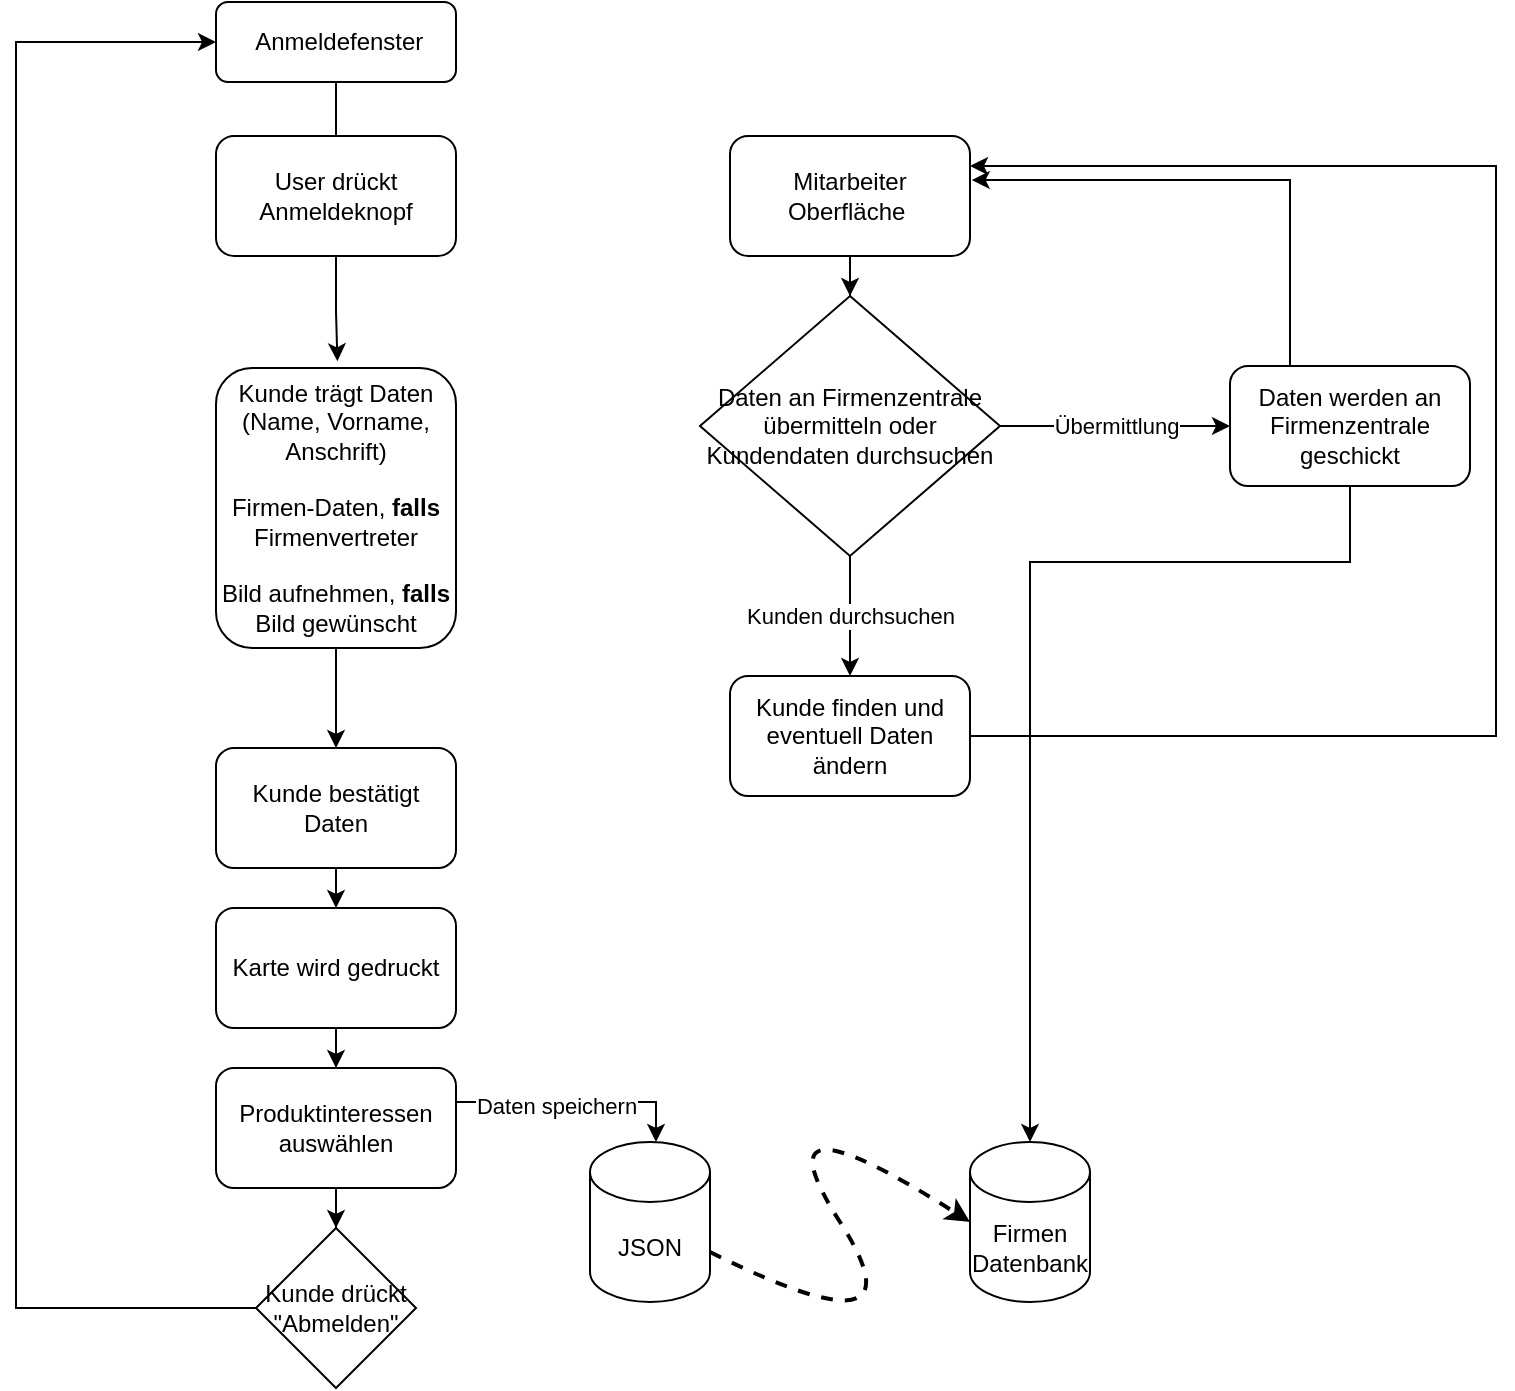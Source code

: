 <mxfile version="20.6.0" type="device"><diagram id="C5RBs43oDa-KdzZeNtuy" name="Page-1"><mxGraphModel dx="981" dy="520" grid="1" gridSize="10" guides="1" tooltips="1" connect="1" arrows="1" fold="1" page="1" pageScale="1" pageWidth="827" pageHeight="1169" math="0" shadow="0"><root><mxCell id="WIyWlLk6GJQsqaUBKTNV-0"/><mxCell id="WIyWlLk6GJQsqaUBKTNV-1" parent="WIyWlLk6GJQsqaUBKTNV-0"/><mxCell id="ErCS6L06Oy76U6PONyJt-30" style="edgeStyle=orthogonalEdgeStyle;rounded=0;orthogonalLoop=1;jettySize=auto;html=1;entryX=0.5;entryY=0;entryDx=0;entryDy=0;" parent="WIyWlLk6GJQsqaUBKTNV-1" source="WIyWlLk6GJQsqaUBKTNV-3" edge="1"><mxGeometry relative="1" as="geometry"><mxPoint x="220" y="200" as="targetPoint"/></mxGeometry></mxCell><mxCell id="WIyWlLk6GJQsqaUBKTNV-3" value="&amp;nbsp;Anmeldefenster" style="rounded=1;whiteSpace=wrap;html=1;fontSize=12;glass=0;strokeWidth=1;shadow=0;" parent="WIyWlLk6GJQsqaUBKTNV-1" vertex="1"><mxGeometry x="160" y="80" width="120" height="40" as="geometry"/></mxCell><mxCell id="uKR2MQcL0CSReXw3IaBT-3" style="edgeStyle=orthogonalEdgeStyle;rounded=0;orthogonalLoop=1;jettySize=auto;html=1;entryX=0.5;entryY=0;entryDx=0;entryDy=0;" parent="WIyWlLk6GJQsqaUBKTNV-1" source="ErCS6L06Oy76U6PONyJt-3" target="uKR2MQcL0CSReXw3IaBT-1" edge="1"><mxGeometry relative="1" as="geometry"/></mxCell><mxCell id="ErCS6L06Oy76U6PONyJt-3" value="Kunde trägt Daten (Name, Vorname, Anschrift)&lt;br&gt;&lt;br&gt;Firmen-Daten, &lt;b&gt;falls &lt;/b&gt;Firmenvertreter&lt;br&gt;&lt;br&gt;Bild aufnehmen, &lt;b&gt;falls&lt;/b&gt; Bild gewünscht" style="rounded=1;whiteSpace=wrap;html=1;" parent="WIyWlLk6GJQsqaUBKTNV-1" vertex="1"><mxGeometry x="160" y="263" width="120" height="140" as="geometry"/></mxCell><mxCell id="ErCS6L06Oy76U6PONyJt-39" style="edgeStyle=orthogonalEdgeStyle;rounded=0;orthogonalLoop=1;jettySize=auto;html=1;entryX=0.5;entryY=0;entryDx=0;entryDy=0;" parent="WIyWlLk6GJQsqaUBKTNV-1" source="ErCS6L06Oy76U6PONyJt-32" target="ErCS6L06Oy76U6PONyJt-35" edge="1"><mxGeometry relative="1" as="geometry"/></mxCell><mxCell id="ErCS6L06Oy76U6PONyJt-32" value="Karte wird gedruckt" style="rounded=1;whiteSpace=wrap;html=1;" parent="WIyWlLk6GJQsqaUBKTNV-1" vertex="1"><mxGeometry x="160" y="533" width="120" height="60" as="geometry"/></mxCell><mxCell id="ErCS6L06Oy76U6PONyJt-41" style="edgeStyle=orthogonalEdgeStyle;rounded=0;orthogonalLoop=1;jettySize=auto;html=1;" parent="WIyWlLk6GJQsqaUBKTNV-1" source="ErCS6L06Oy76U6PONyJt-35" target="ErCS6L06Oy76U6PONyJt-40" edge="1"><mxGeometry relative="1" as="geometry"/></mxCell><mxCell id="ErCS6L06Oy76U6PONyJt-61" style="edgeStyle=orthogonalEdgeStyle;rounded=0;orthogonalLoop=1;jettySize=auto;html=1;exitX=1;exitY=0.5;exitDx=0;exitDy=0;" parent="WIyWlLk6GJQsqaUBKTNV-1" source="ErCS6L06Oy76U6PONyJt-35" target="ErCS6L06Oy76U6PONyJt-58" edge="1"><mxGeometry relative="1" as="geometry"><Array as="points"><mxPoint x="280" y="630"/><mxPoint x="380" y="630"/></Array></mxGeometry></mxCell><mxCell id="ErCS6L06Oy76U6PONyJt-62" value="Daten speichern" style="edgeLabel;html=1;align=center;verticalAlign=middle;resizable=0;points=[];" parent="ErCS6L06Oy76U6PONyJt-61" vertex="1" connectable="0"><mxGeometry x="-0.536" y="-2" relative="1" as="geometry"><mxPoint x="32" as="offset"/></mxGeometry></mxCell><mxCell id="ErCS6L06Oy76U6PONyJt-35" value="Produktinteressen auswählen" style="rounded=1;whiteSpace=wrap;html=1;" parent="WIyWlLk6GJQsqaUBKTNV-1" vertex="1"><mxGeometry x="160" y="613" width="120" height="60" as="geometry"/></mxCell><mxCell id="uKR2MQcL0CSReXw3IaBT-8" style="edgeStyle=orthogonalEdgeStyle;rounded=0;orthogonalLoop=1;jettySize=auto;html=1;entryX=0;entryY=0.5;entryDx=0;entryDy=0;" parent="WIyWlLk6GJQsqaUBKTNV-1" source="ErCS6L06Oy76U6PONyJt-40" target="WIyWlLk6GJQsqaUBKTNV-3" edge="1"><mxGeometry relative="1" as="geometry"><Array as="points"><mxPoint x="60" y="733"/><mxPoint x="60" y="100"/></Array></mxGeometry></mxCell><mxCell id="ErCS6L06Oy76U6PONyJt-40" value="Kunde drückt &quot;Abmelden&quot;" style="rhombus;whiteSpace=wrap;html=1;" parent="WIyWlLk6GJQsqaUBKTNV-1" vertex="1"><mxGeometry x="180" y="693" width="80" height="80" as="geometry"/></mxCell><mxCell id="ErCS6L06Oy76U6PONyJt-54" style="edgeStyle=orthogonalEdgeStyle;rounded=0;orthogonalLoop=1;jettySize=auto;html=1;entryX=0.5;entryY=0;entryDx=0;entryDy=0;" parent="WIyWlLk6GJQsqaUBKTNV-1" source="ErCS6L06Oy76U6PONyJt-45" target="ErCS6L06Oy76U6PONyJt-50" edge="1"><mxGeometry relative="1" as="geometry"/></mxCell><mxCell id="ErCS6L06Oy76U6PONyJt-45" value="Mitarbeiter Oberfläche&amp;nbsp;" style="rounded=1;whiteSpace=wrap;html=1;" parent="WIyWlLk6GJQsqaUBKTNV-1" vertex="1"><mxGeometry x="417" y="147" width="120" height="60" as="geometry"/></mxCell><mxCell id="ErCS6L06Oy76U6PONyJt-52" value="Übermittlung" style="edgeStyle=orthogonalEdgeStyle;rounded=0;orthogonalLoop=1;jettySize=auto;html=1;entryX=0;entryY=0.5;entryDx=0;entryDy=0;" parent="WIyWlLk6GJQsqaUBKTNV-1" source="ErCS6L06Oy76U6PONyJt-50" target="ErCS6L06Oy76U6PONyJt-51" edge="1"><mxGeometry relative="1" as="geometry"/></mxCell><mxCell id="ErCS6L06Oy76U6PONyJt-56" value="Kunden durchsuchen" style="edgeStyle=orthogonalEdgeStyle;rounded=0;orthogonalLoop=1;jettySize=auto;html=1;entryX=0.5;entryY=0;entryDx=0;entryDy=0;" parent="WIyWlLk6GJQsqaUBKTNV-1" source="ErCS6L06Oy76U6PONyJt-50" target="ErCS6L06Oy76U6PONyJt-55" edge="1"><mxGeometry relative="1" as="geometry"/></mxCell><mxCell id="ErCS6L06Oy76U6PONyJt-50" value="Daten an Firmenzentrale übermitteln oder Kundendaten durchsuchen" style="rhombus;whiteSpace=wrap;html=1;" parent="WIyWlLk6GJQsqaUBKTNV-1" vertex="1"><mxGeometry x="402" y="227" width="150" height="130" as="geometry"/></mxCell><mxCell id="ErCS6L06Oy76U6PONyJt-53" style="edgeStyle=orthogonalEdgeStyle;rounded=0;orthogonalLoop=1;jettySize=auto;html=1;entryX=1.007;entryY=0.367;entryDx=0;entryDy=0;entryPerimeter=0;" parent="WIyWlLk6GJQsqaUBKTNV-1" source="ErCS6L06Oy76U6PONyJt-51" target="ErCS6L06Oy76U6PONyJt-45" edge="1"><mxGeometry relative="1" as="geometry"><Array as="points"><mxPoint x="697" y="169"/></Array></mxGeometry></mxCell><mxCell id="ErCS6L06Oy76U6PONyJt-65" style="edgeStyle=orthogonalEdgeStyle;rounded=0;orthogonalLoop=1;jettySize=auto;html=1;" parent="WIyWlLk6GJQsqaUBKTNV-1" source="ErCS6L06Oy76U6PONyJt-51" target="ErCS6L06Oy76U6PONyJt-64" edge="1"><mxGeometry relative="1" as="geometry"><Array as="points"><mxPoint x="727" y="360"/><mxPoint x="567" y="360"/></Array></mxGeometry></mxCell><mxCell id="ErCS6L06Oy76U6PONyJt-51" value="Daten werden an Firmenzentrale geschickt" style="rounded=1;whiteSpace=wrap;html=1;" parent="WIyWlLk6GJQsqaUBKTNV-1" vertex="1"><mxGeometry x="667" y="262" width="120" height="60" as="geometry"/></mxCell><mxCell id="ErCS6L06Oy76U6PONyJt-57" style="edgeStyle=orthogonalEdgeStyle;rounded=0;orthogonalLoop=1;jettySize=auto;html=1;entryX=1;entryY=0.25;entryDx=0;entryDy=0;" parent="WIyWlLk6GJQsqaUBKTNV-1" source="ErCS6L06Oy76U6PONyJt-55" target="ErCS6L06Oy76U6PONyJt-45" edge="1"><mxGeometry relative="1" as="geometry"><Array as="points"><mxPoint x="800" y="447"/><mxPoint x="800" y="162"/></Array></mxGeometry></mxCell><mxCell id="ErCS6L06Oy76U6PONyJt-55" value="Kunde finden und eventuell Daten ändern" style="rounded=1;whiteSpace=wrap;html=1;" parent="WIyWlLk6GJQsqaUBKTNV-1" vertex="1"><mxGeometry x="417" y="417" width="120" height="60" as="geometry"/></mxCell><mxCell id="ErCS6L06Oy76U6PONyJt-58" value="JSON" style="shape=cylinder3;whiteSpace=wrap;html=1;boundedLbl=1;backgroundOutline=1;size=15;" parent="WIyWlLk6GJQsqaUBKTNV-1" vertex="1"><mxGeometry x="347" y="650" width="60" height="80" as="geometry"/></mxCell><mxCell id="ErCS6L06Oy76U6PONyJt-64" value="Firmen Datenbank" style="shape=cylinder3;whiteSpace=wrap;html=1;boundedLbl=1;backgroundOutline=1;size=15;" parent="WIyWlLk6GJQsqaUBKTNV-1" vertex="1"><mxGeometry x="537" y="650" width="60" height="80" as="geometry"/></mxCell><mxCell id="ErCS6L06Oy76U6PONyJt-72" value="" style="curved=1;endArrow=classic;html=1;rounded=0;entryX=0;entryY=0.5;entryDx=0;entryDy=0;entryPerimeter=0;dashed=1;strokeWidth=2;" parent="WIyWlLk6GJQsqaUBKTNV-1" source="ErCS6L06Oy76U6PONyJt-58" target="ErCS6L06Oy76U6PONyJt-64" edge="1"><mxGeometry width="50" height="50" relative="1" as="geometry"><mxPoint x="47" y="480" as="sourcePoint"/><mxPoint x="97" y="430" as="targetPoint"/><Array as="points"><mxPoint x="517" y="760"/><mxPoint x="427" y="620"/></Array></mxGeometry></mxCell><mxCell id="uKR2MQcL0CSReXw3IaBT-2" style="edgeStyle=orthogonalEdgeStyle;rounded=0;orthogonalLoop=1;jettySize=auto;html=1;exitX=0.5;exitY=1;exitDx=0;exitDy=0;entryX=0.5;entryY=0;entryDx=0;entryDy=0;" parent="WIyWlLk6GJQsqaUBKTNV-1" source="uKR2MQcL0CSReXw3IaBT-1" target="ErCS6L06Oy76U6PONyJt-32" edge="1"><mxGeometry relative="1" as="geometry"/></mxCell><mxCell id="uKR2MQcL0CSReXw3IaBT-1" value="Kunde bestätigt Daten" style="rounded=1;whiteSpace=wrap;html=1;" parent="WIyWlLk6GJQsqaUBKTNV-1" vertex="1"><mxGeometry x="160" y="453" width="120" height="60" as="geometry"/></mxCell><mxCell id="uKR2MQcL0CSReXw3IaBT-7" style="edgeStyle=orthogonalEdgeStyle;rounded=0;orthogonalLoop=1;jettySize=auto;html=1;entryX=0.506;entryY=-0.024;entryDx=0;entryDy=0;entryPerimeter=0;" parent="WIyWlLk6GJQsqaUBKTNV-1" source="uKR2MQcL0CSReXw3IaBT-6" target="ErCS6L06Oy76U6PONyJt-3" edge="1"><mxGeometry relative="1" as="geometry"/></mxCell><mxCell id="uKR2MQcL0CSReXw3IaBT-6" value="User drückt Anmeldeknopf" style="rounded=1;whiteSpace=wrap;html=1;" parent="WIyWlLk6GJQsqaUBKTNV-1" vertex="1"><mxGeometry x="160" y="147" width="120" height="60" as="geometry"/></mxCell></root></mxGraphModel></diagram></mxfile>